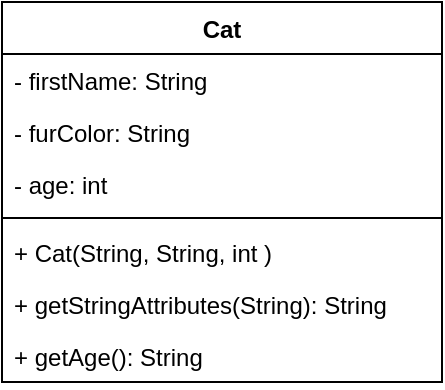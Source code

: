 <mxfile>
    <diagram id="F3AlYxgK2b-1UiYVAjQF" name="Cat">
        <mxGraphModel dx="392" dy="399" grid="1" gridSize="10" guides="1" tooltips="1" connect="1" arrows="1" fold="1" page="1" pageScale="1" pageWidth="827" pageHeight="1169" math="0" shadow="0">
            <root>
                <mxCell id="0"/>
                <mxCell id="1" parent="0"/>
                <mxCell id="2" value="Cat" style="swimlane;fontStyle=1;align=center;verticalAlign=top;childLayout=stackLayout;horizontal=1;startSize=26;horizontalStack=0;resizeParent=1;resizeParentMax=0;resizeLast=0;collapsible=1;marginBottom=0;" parent="1" vertex="1">
                    <mxGeometry x="200" y="190" width="220" height="190" as="geometry"/>
                </mxCell>
                <mxCell id="3" value="- firstName: String" style="text;strokeColor=none;fillColor=none;align=left;verticalAlign=top;spacingLeft=4;spacingRight=4;overflow=hidden;rotatable=0;points=[[0,0.5],[1,0.5]];portConstraint=eastwest;" parent="2" vertex="1">
                    <mxGeometry y="26" width="220" height="26" as="geometry"/>
                </mxCell>
                <mxCell id="7" value="- furColor: String" style="text;strokeColor=none;fillColor=none;align=left;verticalAlign=top;spacingLeft=4;spacingRight=4;overflow=hidden;rotatable=0;points=[[0,0.5],[1,0.5]];portConstraint=eastwest;" parent="2" vertex="1">
                    <mxGeometry y="52" width="220" height="26" as="geometry"/>
                </mxCell>
                <mxCell id="6" value="- age: int" style="text;strokeColor=none;fillColor=none;align=left;verticalAlign=top;spacingLeft=4;spacingRight=4;overflow=hidden;rotatable=0;points=[[0,0.5],[1,0.5]];portConstraint=eastwest;" parent="2" vertex="1">
                    <mxGeometry y="78" width="220" height="26" as="geometry"/>
                </mxCell>
                <mxCell id="4" value="" style="line;strokeWidth=1;fillColor=none;align=left;verticalAlign=middle;spacingTop=-1;spacingLeft=3;spacingRight=3;rotatable=0;labelPosition=right;points=[];portConstraint=eastwest;strokeColor=inherit;" parent="2" vertex="1">
                    <mxGeometry y="104" width="220" height="8" as="geometry"/>
                </mxCell>
                <mxCell id="5" value="+ Cat(String, String, int )" style="text;strokeColor=none;fillColor=none;align=left;verticalAlign=top;spacingLeft=4;spacingRight=4;overflow=hidden;rotatable=0;points=[[0,0.5],[1,0.5]];portConstraint=eastwest;" parent="2" vertex="1">
                    <mxGeometry y="112" width="220" height="26" as="geometry"/>
                </mxCell>
                <mxCell id="8" value="+ getStringAttributes(String): String" style="text;strokeColor=none;fillColor=none;align=left;verticalAlign=top;spacingLeft=4;spacingRight=4;overflow=hidden;rotatable=0;points=[[0,0.5],[1,0.5]];portConstraint=eastwest;" parent="2" vertex="1">
                    <mxGeometry y="138" width="220" height="26" as="geometry"/>
                </mxCell>
                <mxCell id="9" value="+ getAge(): String" style="text;strokeColor=none;fillColor=none;align=left;verticalAlign=top;spacingLeft=4;spacingRight=4;overflow=hidden;rotatable=0;points=[[0,0.5],[1,0.5]];portConstraint=eastwest;" parent="2" vertex="1">
                    <mxGeometry y="164" width="220" height="26" as="geometry"/>
                </mxCell>
            </root>
        </mxGraphModel>
    </diagram>
    <diagram name="Cat2" id="aq8LbcldCNG6QrFoVZlP">
        <mxGraphModel dx="452" dy="399" grid="1" gridSize="10" guides="1" tooltips="1" connect="1" arrows="1" fold="1" page="1" pageScale="1" pageWidth="827" pageHeight="1169" math="0" shadow="0">
            <root>
                <mxCell id="vPVp-5-zBIqD4n-QyYss-0"/>
                <mxCell id="vPVp-5-zBIqD4n-QyYss-1" parent="vPVp-5-zBIqD4n-QyYss-0"/>
                <mxCell id="vPVp-5-zBIqD4n-QyYss-2" value="Cat" style="swimlane;fontStyle=1;align=center;verticalAlign=top;childLayout=stackLayout;horizontal=1;startSize=26;horizontalStack=0;resizeParent=1;resizeParentMax=0;resizeLast=0;collapsible=1;marginBottom=0;" vertex="1" parent="vPVp-5-zBIqD4n-QyYss-1">
                    <mxGeometry x="110" y="40" width="220" height="268" as="geometry"/>
                </mxCell>
                <mxCell id="vPVp-5-zBIqD4n-QyYss-3" value="- firstName: String" style="text;strokeColor=none;fillColor=none;align=left;verticalAlign=top;spacingLeft=4;spacingRight=4;overflow=hidden;rotatable=0;points=[[0,0.5],[1,0.5]];portConstraint=eastwest;" vertex="1" parent="vPVp-5-zBIqD4n-QyYss-2">
                    <mxGeometry y="26" width="220" height="26" as="geometry"/>
                </mxCell>
                <mxCell id="vPVp-5-zBIqD4n-QyYss-4" value="- furColor: String" style="text;strokeColor=none;fillColor=none;align=left;verticalAlign=top;spacingLeft=4;spacingRight=4;overflow=hidden;rotatable=0;points=[[0,0.5],[1,0.5]];portConstraint=eastwest;" vertex="1" parent="vPVp-5-zBIqD4n-QyYss-2">
                    <mxGeometry y="52" width="220" height="26" as="geometry"/>
                </mxCell>
                <mxCell id="vPVp-5-zBIqD4n-QyYss-5" value="- age: int" style="text;strokeColor=none;fillColor=none;align=left;verticalAlign=top;spacingLeft=4;spacingRight=4;overflow=hidden;rotatable=0;points=[[0,0.5],[1,0.5]];portConstraint=eastwest;" vertex="1" parent="vPVp-5-zBIqD4n-QyYss-2">
                    <mxGeometry y="78" width="220" height="26" as="geometry"/>
                </mxCell>
                <mxCell id="Q9ttouX_OuXzHBOfsTHc-2" value="- isFemale: boolean" style="text;strokeColor=none;fillColor=none;align=left;verticalAlign=top;spacingLeft=4;spacingRight=4;overflow=hidden;rotatable=0;points=[[0,0.5],[1,0.5]];portConstraint=eastwest;" vertex="1" parent="vPVp-5-zBIqD4n-QyYss-2">
                    <mxGeometry y="104" width="220" height="26" as="geometry"/>
                </mxCell>
                <mxCell id="Q9ttouX_OuXzHBOfsTHc-3" value="- counter int" style="text;strokeColor=none;fillColor=none;align=left;verticalAlign=top;spacingLeft=4;spacingRight=4;overflow=hidden;rotatable=0;points=[[0,0.5],[1,0.5]];portConstraint=eastwest;" vertex="1" parent="vPVp-5-zBIqD4n-QyYss-2">
                    <mxGeometry y="130" width="220" height="26" as="geometry"/>
                </mxCell>
                <mxCell id="vPVp-5-zBIqD4n-QyYss-6" value="" style="line;strokeWidth=1;fillColor=none;align=left;verticalAlign=middle;spacingTop=-1;spacingLeft=3;spacingRight=3;rotatable=0;labelPosition=right;points=[];portConstraint=eastwest;strokeColor=inherit;" vertex="1" parent="vPVp-5-zBIqD4n-QyYss-2">
                    <mxGeometry y="156" width="220" height="8" as="geometry"/>
                </mxCell>
                <mxCell id="vPVp-5-zBIqD4n-QyYss-7" value="+ Cat(String, String, int )" style="text;strokeColor=none;fillColor=none;align=left;verticalAlign=top;spacingLeft=4;spacingRight=4;overflow=hidden;rotatable=0;points=[[0,0.5],[1,0.5]];portConstraint=eastwest;" vertex="1" parent="vPVp-5-zBIqD4n-QyYss-2">
                    <mxGeometry y="164" width="220" height="26" as="geometry"/>
                </mxCell>
                <mxCell id="vPVp-5-zBIqD4n-QyYss-8" value="+ getStringAttributes(String): String" style="text;strokeColor=none;fillColor=none;align=left;verticalAlign=top;spacingLeft=4;spacingRight=4;overflow=hidden;rotatable=0;points=[[0,0.5],[1,0.5]];portConstraint=eastwest;" vertex="1" parent="vPVp-5-zBIqD4n-QyYss-2">
                    <mxGeometry y="190" width="220" height="26" as="geometry"/>
                </mxCell>
                <mxCell id="vPVp-5-zBIqD4n-QyYss-9" value="+ getAge(): String" style="text;strokeColor=none;fillColor=none;align=left;verticalAlign=top;spacingLeft=4;spacingRight=4;overflow=hidden;rotatable=0;points=[[0,0.5],[1,0.5]];portConstraint=eastwest;" vertex="1" parent="vPVp-5-zBIqD4n-QyYss-2">
                    <mxGeometry y="216" width="220" height="26" as="geometry"/>
                </mxCell>
                <mxCell id="Q9ttouX_OuXzHBOfsTHc-4" value="- checkCompliance(): String" style="text;strokeColor=none;fillColor=none;align=left;verticalAlign=top;spacingLeft=4;spacingRight=4;overflow=hidden;rotatable=0;points=[[0,0.5],[1,0.5]];portConstraint=eastwest;" vertex="1" parent="vPVp-5-zBIqD4n-QyYss-2">
                    <mxGeometry y="242" width="220" height="26" as="geometry"/>
                </mxCell>
            </root>
        </mxGraphModel>
    </diagram>
</mxfile>